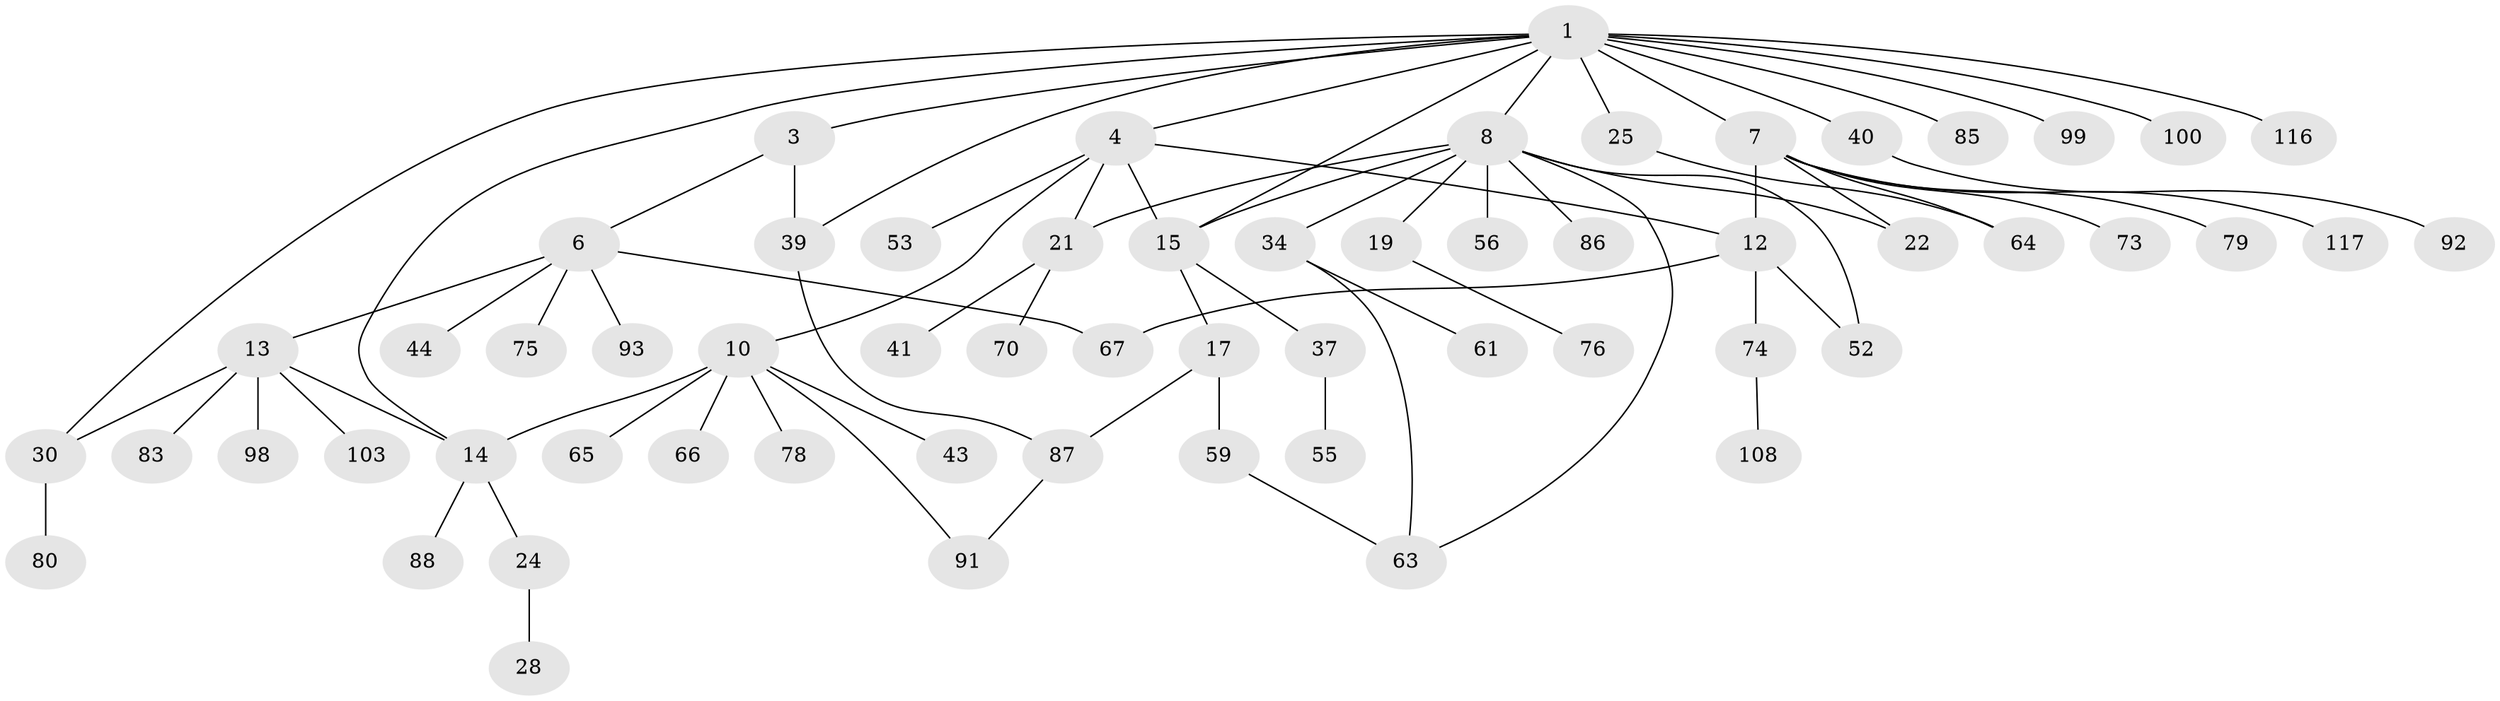 // original degree distribution, {5: 0.05, 3: 0.15, 7: 0.025, 6: 0.025, 4: 0.06666666666666667, 2: 0.325, 1: 0.35833333333333334}
// Generated by graph-tools (version 1.1) at 2025/13/03/09/25 04:13:29]
// undirected, 60 vertices, 75 edges
graph export_dot {
graph [start="1"]
  node [color=gray90,style=filled];
  1 [super="+9+2"];
  3;
  4 [super="+27"];
  6 [super="+81+20"];
  7 [super="+26+49+29+57+104"];
  8 [super="+16+60"];
  10 [super="+11"];
  12 [super="+18+38"];
  13 [super="+97+114"];
  14 [super="+23+69"];
  15 [super="+46"];
  17;
  19;
  21 [super="+35+31"];
  22;
  24 [super="+54+105"];
  25 [super="+119+36"];
  28;
  30 [super="+32"];
  34 [super="+47"];
  37;
  39;
  40 [super="+72"];
  41 [super="+101+77"];
  43 [super="+62"];
  44;
  52 [super="+58"];
  53 [super="+68"];
  55 [super="+84+82"];
  56;
  59 [super="+115"];
  61;
  63 [super="+95"];
  64;
  65 [super="+110+71"];
  66;
  67;
  70;
  73;
  74 [super="+89"];
  75;
  76;
  78;
  79;
  80;
  83;
  85 [super="+90"];
  86;
  87 [super="+107"];
  88;
  91;
  92;
  93;
  98;
  99;
  100;
  103;
  108;
  116;
  117;
  1 -- 4;
  1 -- 39;
  1 -- 40;
  1 -- 85;
  1 -- 25;
  1 -- 30;
  1 -- 99;
  1 -- 3;
  1 -- 100;
  1 -- 7;
  1 -- 8;
  1 -- 14;
  1 -- 15;
  1 -- 116;
  3 -- 6;
  3 -- 39;
  4 -- 10;
  4 -- 15;
  4 -- 53;
  4 -- 21;
  4 -- 12;
  6 -- 13;
  6 -- 75;
  6 -- 67;
  6 -- 44;
  6 -- 93;
  7 -- 12;
  7 -- 117;
  7 -- 73;
  7 -- 79;
  7 -- 64;
  7 -- 22;
  8 -- 19 [weight=2];
  8 -- 22;
  8 -- 63;
  8 -- 34;
  8 -- 21;
  8 -- 86;
  8 -- 56;
  8 -- 15;
  8 -- 52;
  10 -- 66;
  10 -- 91;
  10 -- 65;
  10 -- 14;
  10 -- 43;
  10 -- 78;
  12 -- 67;
  12 -- 74;
  12 -- 52;
  13 -- 83;
  13 -- 98 [weight=2];
  13 -- 103;
  13 -- 14;
  13 -- 30;
  14 -- 24;
  14 -- 88;
  15 -- 17;
  15 -- 37;
  17 -- 59;
  17 -- 87;
  19 -- 76;
  21 -- 70;
  21 -- 41;
  24 -- 28;
  25 -- 64;
  30 -- 80;
  34 -- 61;
  34 -- 63;
  37 -- 55 [weight=2];
  39 -- 87;
  40 -- 92;
  59 -- 63;
  74 -- 108;
  87 -- 91;
}
